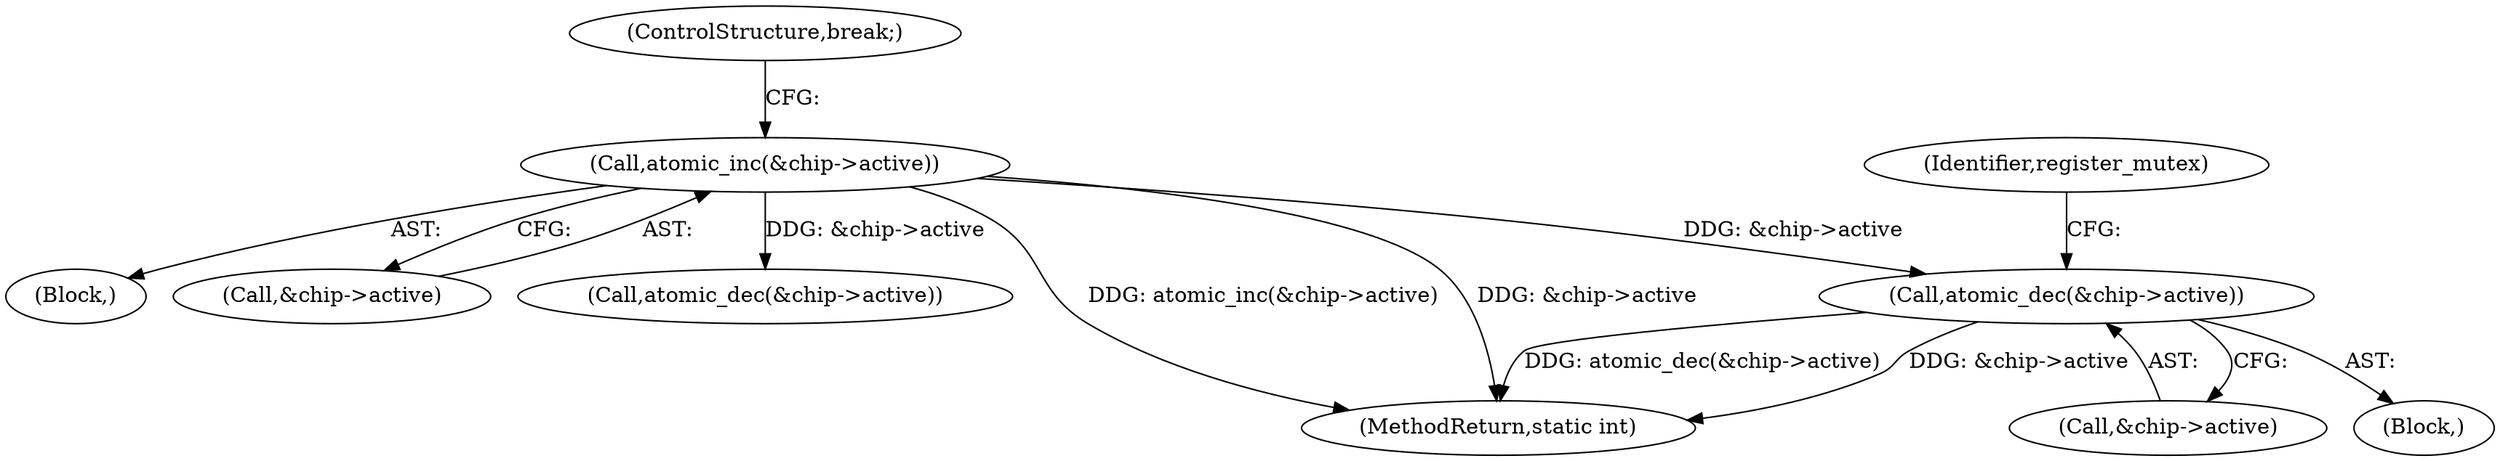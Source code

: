 digraph "0_linux_5f8cf712582617d523120df67d392059eaf2fc4b@pointer" {
"1000500" [label="(Call,atomic_dec(&chip->active))"];
"1000255" [label="(Call,atomic_inc(&chip->active))"];
"1000255" [label="(Call,atomic_inc(&chip->active))"];
"1000229" [label="(Block,)"];
"1000256" [label="(Call,&chip->active)"];
"1000260" [label="(ControlStructure,break;)"];
"1000500" [label="(Call,atomic_dec(&chip->active))"];
"1000490" [label="(Block,)"];
"1000501" [label="(Call,&chip->active)"];
"1000477" [label="(Call,atomic_dec(&chip->active))"];
"1000510" [label="(MethodReturn,static int)"];
"1000507" [label="(Identifier,register_mutex)"];
"1000500" -> "1000490"  [label="AST: "];
"1000500" -> "1000501"  [label="CFG: "];
"1000501" -> "1000500"  [label="AST: "];
"1000507" -> "1000500"  [label="CFG: "];
"1000500" -> "1000510"  [label="DDG: atomic_dec(&chip->active)"];
"1000500" -> "1000510"  [label="DDG: &chip->active"];
"1000255" -> "1000500"  [label="DDG: &chip->active"];
"1000255" -> "1000229"  [label="AST: "];
"1000255" -> "1000256"  [label="CFG: "];
"1000256" -> "1000255"  [label="AST: "];
"1000260" -> "1000255"  [label="CFG: "];
"1000255" -> "1000510"  [label="DDG: atomic_inc(&chip->active)"];
"1000255" -> "1000510"  [label="DDG: &chip->active"];
"1000255" -> "1000477"  [label="DDG: &chip->active"];
}
